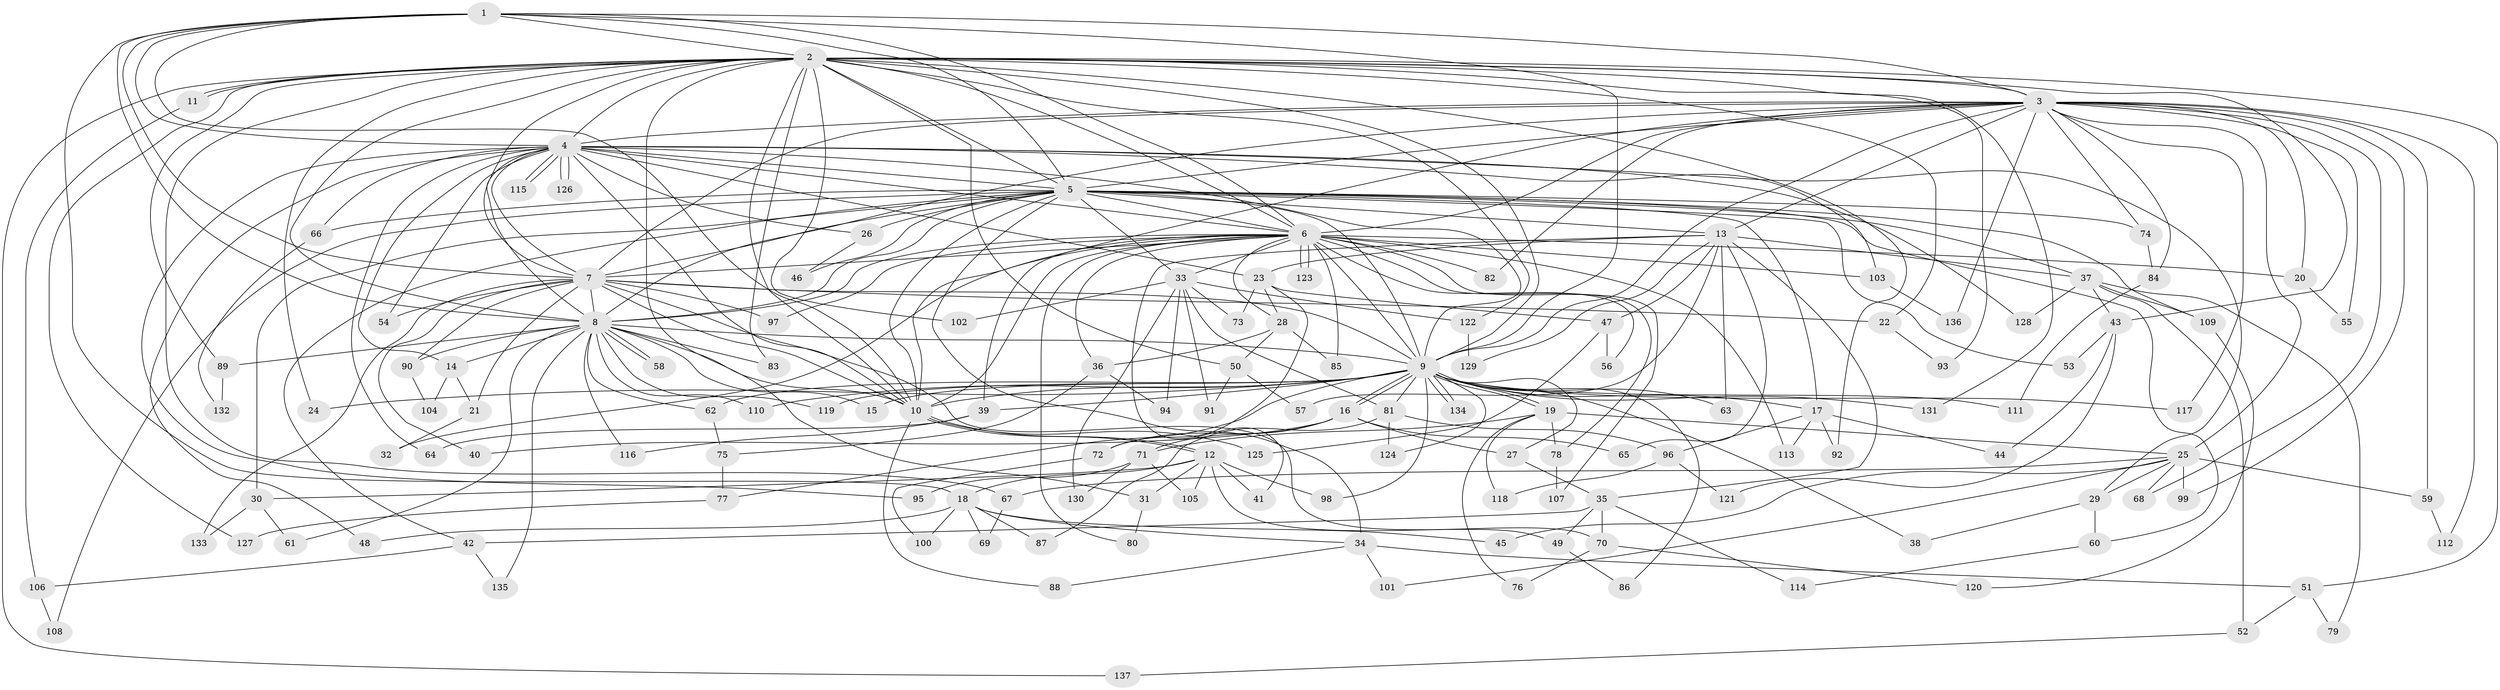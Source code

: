 // Generated by graph-tools (version 1.1) at 2025/35/03/09/25 02:35:15]
// undirected, 137 vertices, 299 edges
graph export_dot {
graph [start="1"]
  node [color=gray90,style=filled];
  1;
  2;
  3;
  4;
  5;
  6;
  7;
  8;
  9;
  10;
  11;
  12;
  13;
  14;
  15;
  16;
  17;
  18;
  19;
  20;
  21;
  22;
  23;
  24;
  25;
  26;
  27;
  28;
  29;
  30;
  31;
  32;
  33;
  34;
  35;
  36;
  37;
  38;
  39;
  40;
  41;
  42;
  43;
  44;
  45;
  46;
  47;
  48;
  49;
  50;
  51;
  52;
  53;
  54;
  55;
  56;
  57;
  58;
  59;
  60;
  61;
  62;
  63;
  64;
  65;
  66;
  67;
  68;
  69;
  70;
  71;
  72;
  73;
  74;
  75;
  76;
  77;
  78;
  79;
  80;
  81;
  82;
  83;
  84;
  85;
  86;
  87;
  88;
  89;
  90;
  91;
  92;
  93;
  94;
  95;
  96;
  97;
  98;
  99;
  100;
  101;
  102;
  103;
  104;
  105;
  106;
  107;
  108;
  109;
  110;
  111;
  112;
  113;
  114;
  115;
  116;
  117;
  118;
  119;
  120;
  121;
  122;
  123;
  124;
  125;
  126;
  127;
  128;
  129;
  130;
  131;
  132;
  133;
  134;
  135;
  136;
  137;
  1 -- 2;
  1 -- 3;
  1 -- 4;
  1 -- 5;
  1 -- 6;
  1 -- 7;
  1 -- 8;
  1 -- 9;
  1 -- 10;
  1 -- 18;
  2 -- 3;
  2 -- 4;
  2 -- 5;
  2 -- 6;
  2 -- 7;
  2 -- 8;
  2 -- 9;
  2 -- 10;
  2 -- 11;
  2 -- 11;
  2 -- 22;
  2 -- 24;
  2 -- 31;
  2 -- 43;
  2 -- 50;
  2 -- 51;
  2 -- 67;
  2 -- 83;
  2 -- 89;
  2 -- 92;
  2 -- 93;
  2 -- 102;
  2 -- 122;
  2 -- 127;
  2 -- 131;
  2 -- 137;
  3 -- 4;
  3 -- 5;
  3 -- 6;
  3 -- 7;
  3 -- 8;
  3 -- 9;
  3 -- 10;
  3 -- 13;
  3 -- 20;
  3 -- 25;
  3 -- 55;
  3 -- 59;
  3 -- 68;
  3 -- 74;
  3 -- 82;
  3 -- 84;
  3 -- 99;
  3 -- 112;
  3 -- 117;
  3 -- 136;
  4 -- 5;
  4 -- 6;
  4 -- 7;
  4 -- 8;
  4 -- 9;
  4 -- 10;
  4 -- 14;
  4 -- 23;
  4 -- 26;
  4 -- 29;
  4 -- 48;
  4 -- 54;
  4 -- 64;
  4 -- 66;
  4 -- 95;
  4 -- 103;
  4 -- 115;
  4 -- 115;
  4 -- 126;
  4 -- 126;
  4 -- 128;
  5 -- 6;
  5 -- 7;
  5 -- 8;
  5 -- 9;
  5 -- 10;
  5 -- 13;
  5 -- 17;
  5 -- 26;
  5 -- 30;
  5 -- 33;
  5 -- 34;
  5 -- 37;
  5 -- 42;
  5 -- 46;
  5 -- 53;
  5 -- 60;
  5 -- 66;
  5 -- 74;
  5 -- 108;
  5 -- 109;
  6 -- 7;
  6 -- 8;
  6 -- 9;
  6 -- 10;
  6 -- 20;
  6 -- 28;
  6 -- 32;
  6 -- 33;
  6 -- 36;
  6 -- 39;
  6 -- 56;
  6 -- 78;
  6 -- 80;
  6 -- 82;
  6 -- 85;
  6 -- 97;
  6 -- 103;
  6 -- 107;
  6 -- 113;
  6 -- 123;
  6 -- 123;
  7 -- 8;
  7 -- 9;
  7 -- 10;
  7 -- 21;
  7 -- 22;
  7 -- 40;
  7 -- 54;
  7 -- 70;
  7 -- 90;
  7 -- 97;
  7 -- 133;
  8 -- 9;
  8 -- 10;
  8 -- 14;
  8 -- 15;
  8 -- 58;
  8 -- 58;
  8 -- 61;
  8 -- 62;
  8 -- 83;
  8 -- 89;
  8 -- 90;
  8 -- 110;
  8 -- 116;
  8 -- 119;
  8 -- 135;
  9 -- 10;
  9 -- 15;
  9 -- 16;
  9 -- 16;
  9 -- 17;
  9 -- 19;
  9 -- 19;
  9 -- 24;
  9 -- 27;
  9 -- 38;
  9 -- 39;
  9 -- 62;
  9 -- 63;
  9 -- 77;
  9 -- 81;
  9 -- 86;
  9 -- 98;
  9 -- 110;
  9 -- 111;
  9 -- 117;
  9 -- 119;
  9 -- 124;
  9 -- 131;
  9 -- 134;
  9 -- 134;
  10 -- 12;
  10 -- 12;
  10 -- 88;
  10 -- 125;
  11 -- 106;
  12 -- 18;
  12 -- 30;
  12 -- 31;
  12 -- 41;
  12 -- 49;
  12 -- 98;
  12 -- 105;
  13 -- 23;
  13 -- 35;
  13 -- 37;
  13 -- 41;
  13 -- 47;
  13 -- 57;
  13 -- 63;
  13 -- 65;
  13 -- 129;
  14 -- 21;
  14 -- 104;
  16 -- 27;
  16 -- 40;
  16 -- 65;
  16 -- 71;
  16 -- 72;
  17 -- 44;
  17 -- 92;
  17 -- 96;
  17 -- 113;
  18 -- 34;
  18 -- 45;
  18 -- 48;
  18 -- 69;
  18 -- 87;
  18 -- 100;
  19 -- 25;
  19 -- 71;
  19 -- 76;
  19 -- 78;
  19 -- 118;
  20 -- 55;
  21 -- 32;
  22 -- 93;
  23 -- 28;
  23 -- 47;
  23 -- 72;
  23 -- 73;
  25 -- 29;
  25 -- 45;
  25 -- 59;
  25 -- 67;
  25 -- 68;
  25 -- 99;
  25 -- 101;
  26 -- 46;
  27 -- 35;
  28 -- 36;
  28 -- 50;
  28 -- 85;
  29 -- 38;
  29 -- 60;
  30 -- 61;
  30 -- 133;
  31 -- 80;
  33 -- 73;
  33 -- 81;
  33 -- 91;
  33 -- 94;
  33 -- 102;
  33 -- 122;
  33 -- 130;
  34 -- 51;
  34 -- 88;
  34 -- 101;
  35 -- 42;
  35 -- 49;
  35 -- 70;
  35 -- 114;
  36 -- 75;
  36 -- 94;
  37 -- 43;
  37 -- 52;
  37 -- 79;
  37 -- 109;
  37 -- 128;
  39 -- 64;
  39 -- 116;
  42 -- 106;
  42 -- 135;
  43 -- 44;
  43 -- 53;
  43 -- 121;
  47 -- 56;
  47 -- 125;
  49 -- 86;
  50 -- 57;
  50 -- 91;
  51 -- 52;
  51 -- 79;
  52 -- 137;
  59 -- 112;
  60 -- 114;
  62 -- 75;
  66 -- 132;
  67 -- 69;
  70 -- 76;
  70 -- 120;
  71 -- 95;
  71 -- 105;
  71 -- 130;
  72 -- 100;
  74 -- 84;
  75 -- 77;
  77 -- 127;
  78 -- 107;
  81 -- 87;
  81 -- 96;
  81 -- 124;
  84 -- 111;
  89 -- 132;
  90 -- 104;
  96 -- 118;
  96 -- 121;
  103 -- 136;
  106 -- 108;
  109 -- 120;
  122 -- 129;
}
